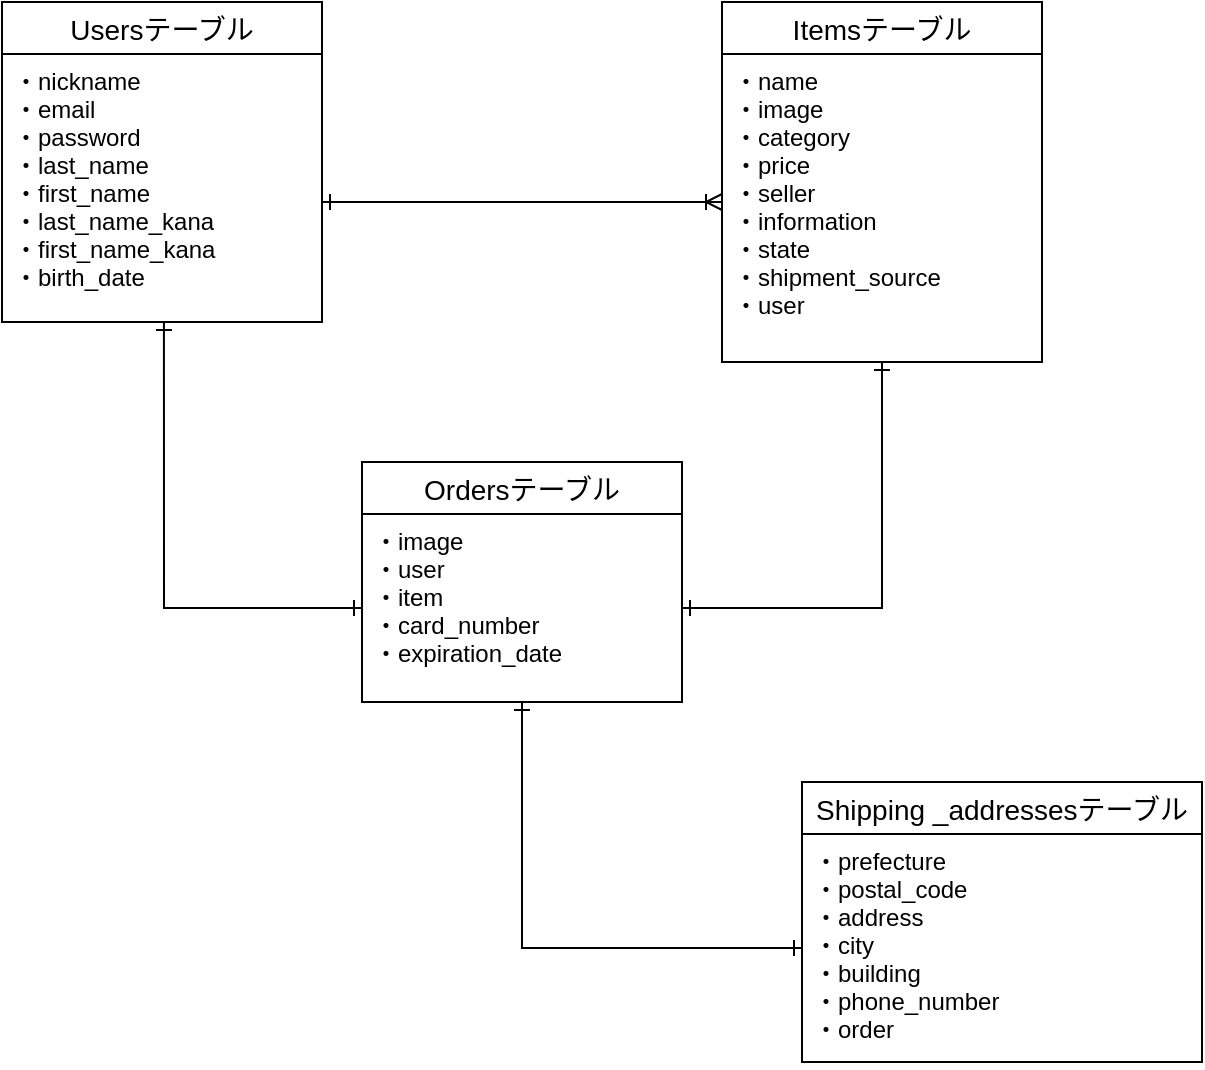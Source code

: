 <mxfile version="13.10.0" type="embed">
    <diagram id="YdTTM3GmPlyhsDwVU7aG" name="ページ1">
        <mxGraphModel dx="948" dy="680" grid="1" gridSize="10" guides="1" tooltips="1" connect="1" arrows="1" fold="1" page="1" pageScale="1" pageWidth="850" pageHeight="1100" math="0" shadow="0">
            <root>
                <mxCell id="0"/>
                <mxCell id="1" parent="0"/>
                <mxCell id="58" value="Usersテーブル" style="swimlane;fontStyle=0;childLayout=stackLayout;horizontal=1;startSize=26;horizontalStack=0;resizeParent=1;resizeParentMax=0;resizeLast=0;collapsible=1;marginBottom=0;align=center;fontSize=14;" parent="1" vertex="1">
                    <mxGeometry x="40" y="120" width="160" height="160" as="geometry"/>
                </mxCell>
                <mxCell id="59" value="・nickname&#10;・email&#10;・password&#10;・last_name&#10;・first_name&#10;・last_name_kana&#10;・first_name_kana&#10;・birth_date" style="text;strokeColor=none;fillColor=none;spacingLeft=4;spacingRight=4;overflow=hidden;rotatable=0;points=[[0,0.5],[1,0.5]];portConstraint=eastwest;fontSize=12;" parent="58" vertex="1">
                    <mxGeometry y="26" width="160" height="134" as="geometry"/>
                </mxCell>
                <mxCell id="62" value="Itemsテーブル" style="swimlane;fontStyle=0;childLayout=stackLayout;horizontal=1;startSize=26;horizontalStack=0;resizeParent=1;resizeParentMax=0;resizeLast=0;collapsible=1;marginBottom=0;align=center;fontSize=14;" parent="1" vertex="1">
                    <mxGeometry x="400" y="120" width="160" height="180" as="geometry"/>
                </mxCell>
                <mxCell id="63" value="・name&#10;・image&#10;・category&#10;・price&#10;・seller&#10;・information&#10;・state&#10;・shipment_source&#10;・user" style="text;strokeColor=none;fillColor=none;spacingLeft=4;spacingRight=4;overflow=hidden;rotatable=0;points=[[0,0.5],[1,0.5]];portConstraint=eastwest;fontSize=12;" parent="62" vertex="1">
                    <mxGeometry y="26" width="160" height="154" as="geometry"/>
                </mxCell>
                <mxCell id="74" value="Ordersテーブル" style="swimlane;fontStyle=0;childLayout=stackLayout;horizontal=1;startSize=26;horizontalStack=0;resizeParent=1;resizeParentMax=0;resizeLast=0;collapsible=1;marginBottom=0;align=center;fontSize=14;" parent="1" vertex="1">
                    <mxGeometry x="220" y="350" width="160" height="120" as="geometry"/>
                </mxCell>
                <mxCell id="75" value="・image&#10;・user&#10;・item&#10;・card_number&#10;・expiration_date" style="text;strokeColor=none;fillColor=none;spacingLeft=4;spacingRight=4;overflow=hidden;rotatable=0;points=[[0,0.5],[1,0.5]];portConstraint=eastwest;fontSize=12;" parent="74" vertex="1">
                    <mxGeometry y="26" width="160" height="94" as="geometry"/>
                </mxCell>
                <mxCell id="79" value="" style="edgeStyle=entityRelationEdgeStyle;fontSize=12;html=1;endArrow=ERoneToMany;startArrow=ERone;startFill=0;" parent="1" edge="1">
                    <mxGeometry width="100" height="100" relative="1" as="geometry">
                        <mxPoint x="200" y="220" as="sourcePoint"/>
                        <mxPoint x="400" y="220" as="targetPoint"/>
                    </mxGeometry>
                </mxCell>
                <mxCell id="83" value="" style="endArrow=ERone;html=1;rounded=0;entryX=0.506;entryY=1;entryDx=0;entryDy=0;entryPerimeter=0;exitX=0;exitY=0.5;exitDx=0;exitDy=0;startArrow=ERone;startFill=0;endFill=0;" parent="1" source="75" target="59" edge="1">
                    <mxGeometry relative="1" as="geometry">
                        <mxPoint x="250" y="350" as="sourcePoint"/>
                        <mxPoint x="410" y="350" as="targetPoint"/>
                        <Array as="points">
                            <mxPoint x="121" y="423"/>
                        </Array>
                    </mxGeometry>
                </mxCell>
                <mxCell id="84" value="" style="endArrow=ERone;html=1;rounded=0;exitX=1;exitY=0.5;exitDx=0;exitDy=0;startArrow=ERone;startFill=0;endFill=0;" parent="1" source="75" target="63" edge="1">
                    <mxGeometry relative="1" as="geometry">
                        <mxPoint x="250" y="350" as="sourcePoint"/>
                        <mxPoint x="410" y="350" as="targetPoint"/>
                        <Array as="points">
                            <mxPoint x="480" y="423"/>
                        </Array>
                    </mxGeometry>
                </mxCell>
                <mxCell id="85" value="Shipping _addressesテーブル" style="swimlane;fontStyle=0;childLayout=stackLayout;horizontal=1;startSize=26;horizontalStack=0;resizeParent=1;resizeParentMax=0;resizeLast=0;collapsible=1;marginBottom=0;align=center;fontSize=14;" parent="1" vertex="1">
                    <mxGeometry x="440" y="510" width="200" height="140" as="geometry"/>
                </mxCell>
                <mxCell id="86" value="・prefecture&#10;・postal_code&#10;・address&#10;・city&#10;・building&#10;・phone_number&#10;・order" style="text;strokeColor=none;fillColor=none;spacingLeft=4;spacingRight=4;overflow=hidden;rotatable=0;points=[[0,0.5],[1,0.5]];portConstraint=eastwest;fontSize=12;" parent="85" vertex="1">
                    <mxGeometry y="26" width="200" height="114" as="geometry"/>
                </mxCell>
                <mxCell id="87" value="" style="endArrow=ERone;html=1;rounded=0;exitX=0;exitY=0.5;exitDx=0;exitDy=0;startArrow=ERone;startFill=0;endFill=0;" edge="1" parent="1" source="86" target="75">
                    <mxGeometry relative="1" as="geometry">
                        <mxPoint x="200" y="420" as="sourcePoint"/>
                        <mxPoint x="360" y="420" as="targetPoint"/>
                        <Array as="points">
                            <mxPoint x="300" y="593"/>
                        </Array>
                    </mxGeometry>
                </mxCell>
            </root>
        </mxGraphModel>
    </diagram>
</mxfile>